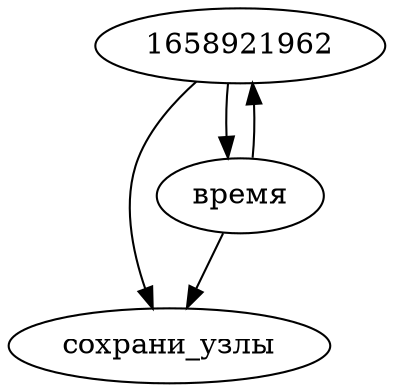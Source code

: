 digraph G {
1658921962 -> сохрани_узлы
1658921962 -> время
время -> сохрани_узлы
время -> 1658921962
}
